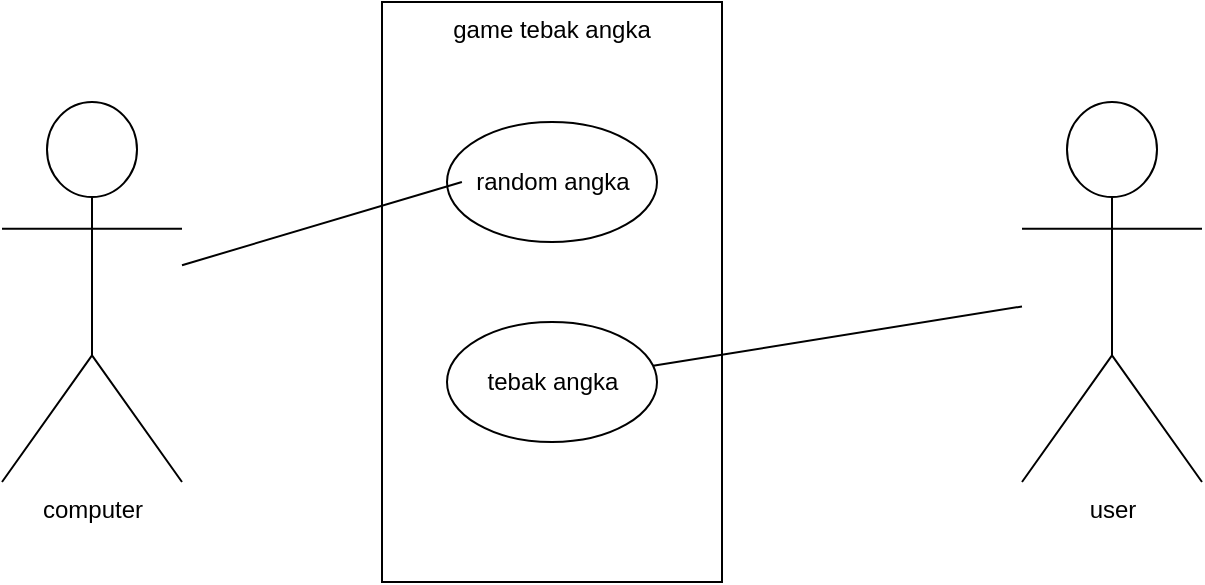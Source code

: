 <mxfile version="21.7.4" type="github">
  <diagram name="Page-1" id="oxxaBQY4PGyz_gs20PyW">
    <mxGraphModel dx="1114" dy="610" grid="1" gridSize="10" guides="1" tooltips="1" connect="1" arrows="1" fold="1" page="1" pageScale="1" pageWidth="850" pageHeight="1100" math="0" shadow="0">
      <root>
        <mxCell id="0" />
        <mxCell id="1" parent="0" />
        <mxCell id="pGl5Kf-Ve_9VGkk85LbA-9" value="game tebak angka" style="rounded=0;whiteSpace=wrap;html=1;verticalAlign=top;" vertex="1" parent="1">
          <mxGeometry x="270" y="230" width="170" height="290" as="geometry" />
        </mxCell>
        <mxCell id="pGl5Kf-Ve_9VGkk85LbA-10" value="computer" style="shape=umlActor;verticalLabelPosition=bottom;verticalAlign=top;html=1;outlineConnect=0;" vertex="1" parent="1">
          <mxGeometry x="80" y="280" width="90" height="190" as="geometry" />
        </mxCell>
        <mxCell id="pGl5Kf-Ve_9VGkk85LbA-12" value="user" style="shape=umlActor;verticalLabelPosition=bottom;verticalAlign=top;html=1;outlineConnect=0;" vertex="1" parent="1">
          <mxGeometry x="590" y="280" width="90" height="190" as="geometry" />
        </mxCell>
        <mxCell id="pGl5Kf-Ve_9VGkk85LbA-13" value="random angka" style="ellipse;whiteSpace=wrap;html=1;" vertex="1" parent="1">
          <mxGeometry x="302.5" y="290" width="105" height="60" as="geometry" />
        </mxCell>
        <mxCell id="pGl5Kf-Ve_9VGkk85LbA-14" value="tebak angka" style="ellipse;whiteSpace=wrap;html=1;" vertex="1" parent="1">
          <mxGeometry x="302.5" y="390" width="105" height="60" as="geometry" />
        </mxCell>
        <mxCell id="pGl5Kf-Ve_9VGkk85LbA-15" value="" style="endArrow=none;html=1;rounded=0;" edge="1" parent="1" source="pGl5Kf-Ve_9VGkk85LbA-14" target="pGl5Kf-Ve_9VGkk85LbA-12">
          <mxGeometry width="50" height="50" relative="1" as="geometry">
            <mxPoint x="410" y="420" as="sourcePoint" />
            <mxPoint x="450" y="370" as="targetPoint" />
          </mxGeometry>
        </mxCell>
        <mxCell id="pGl5Kf-Ve_9VGkk85LbA-21" value="" style="endArrow=none;html=1;rounded=0;exitX=0.071;exitY=0.5;exitDx=0;exitDy=0;exitPerimeter=0;" edge="1" parent="1" source="pGl5Kf-Ve_9VGkk85LbA-13" target="pGl5Kf-Ve_9VGkk85LbA-10">
          <mxGeometry width="50" height="50" relative="1" as="geometry">
            <mxPoint x="400" y="420" as="sourcePoint" />
            <mxPoint x="450" y="370" as="targetPoint" />
          </mxGeometry>
        </mxCell>
      </root>
    </mxGraphModel>
  </diagram>
</mxfile>
